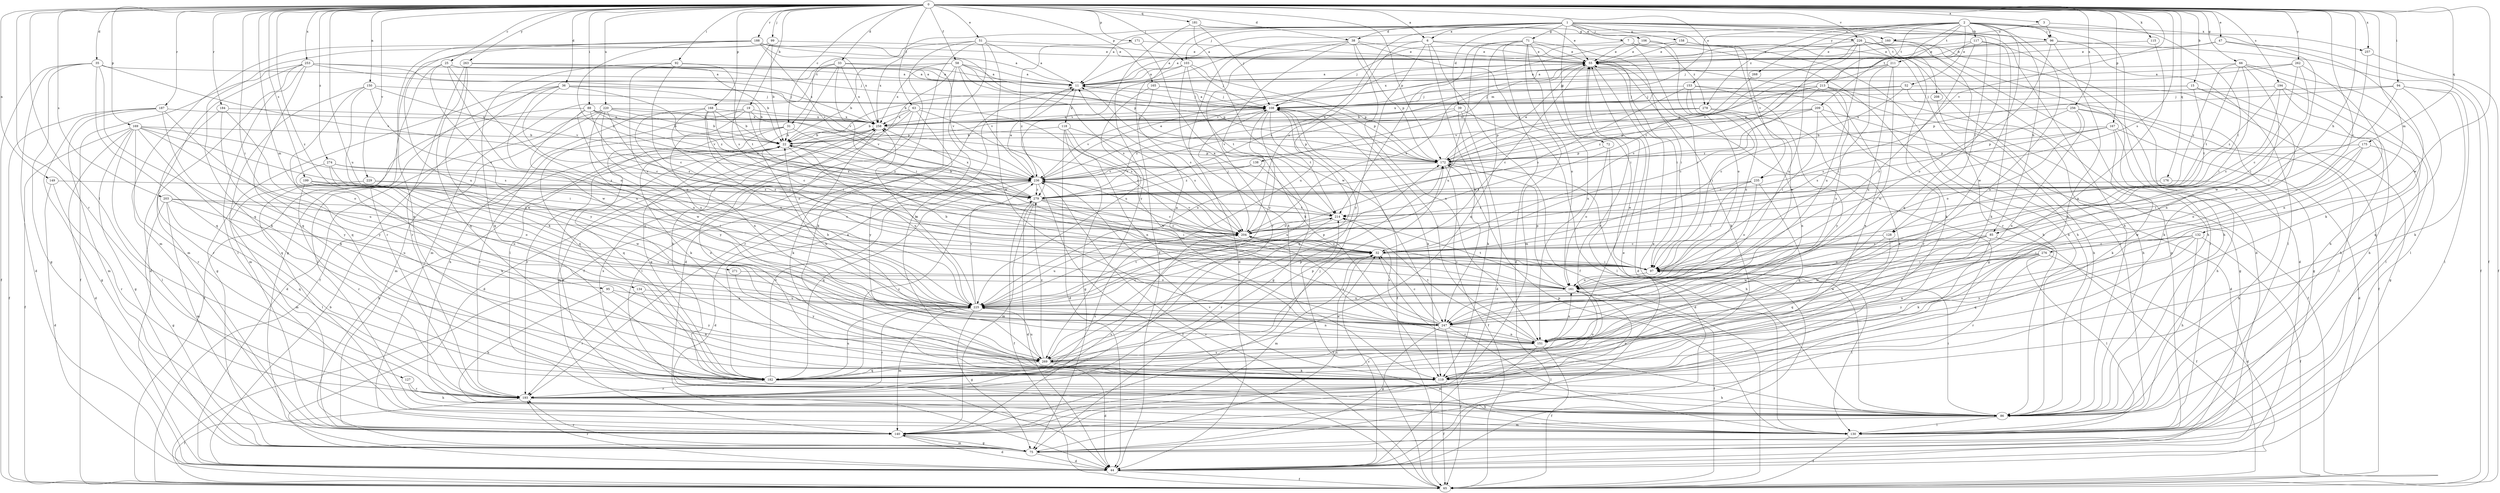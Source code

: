 strict digraph  {
0;
1;
2;
3;
6;
7;
11;
15;
19;
22;
25;
31;
32;
33;
35;
36;
38;
39;
44;
47;
51;
52;
55;
58;
63;
65;
66;
71;
72;
75;
85;
86;
88;
92;
94;
95;
96;
97;
99;
103;
106;
108;
115;
117;
118;
119;
127;
128;
130;
132;
134;
138;
140;
149;
150;
151;
153;
158;
160;
161;
165;
167;
168;
169;
171;
172;
175;
176;
181;
182;
184;
187;
188;
193;
194;
199;
203;
204;
208;
209;
211;
213;
214;
220;
225;
226;
229;
235;
236;
247;
253;
256;
257;
258;
262;
263;
268;
269;
271;
274;
276;
278;
279;
0 -> 3  [label=a];
0 -> 6  [label=a];
0 -> 15  [label=b];
0 -> 19  [label=b];
0 -> 25  [label=c];
0 -> 31  [label=c];
0 -> 33  [label=d];
0 -> 35  [label=d];
0 -> 36  [label=d];
0 -> 38  [label=d];
0 -> 47  [label=e];
0 -> 51  [label=e];
0 -> 58  [label=f];
0 -> 63  [label=f];
0 -> 66  [label=g];
0 -> 85  [label=h];
0 -> 88  [label=i];
0 -> 92  [label=i];
0 -> 94  [label=i];
0 -> 95  [label=i];
0 -> 99  [label=j];
0 -> 103  [label=j];
0 -> 115  [label=k];
0 -> 127  [label=l];
0 -> 132  [label=m];
0 -> 134  [label=m];
0 -> 149  [label=n];
0 -> 150  [label=n];
0 -> 153  [label=o];
0 -> 165  [label=p];
0 -> 167  [label=p];
0 -> 168  [label=p];
0 -> 169  [label=p];
0 -> 171  [label=p];
0 -> 172  [label=p];
0 -> 175  [label=q];
0 -> 176  [label=q];
0 -> 181  [label=q];
0 -> 184  [label=r];
0 -> 187  [label=r];
0 -> 188  [label=r];
0 -> 193  [label=r];
0 -> 194  [label=s];
0 -> 199  [label=s];
0 -> 203  [label=s];
0 -> 204  [label=s];
0 -> 220  [label=u];
0 -> 225  [label=u];
0 -> 226  [label=v];
0 -> 229  [label=v];
0 -> 235  [label=v];
0 -> 247  [label=w];
0 -> 253  [label=x];
0 -> 256  [label=x];
0 -> 257  [label=x];
0 -> 262  [label=y];
0 -> 263  [label=y];
0 -> 271  [label=z];
0 -> 274  [label=z];
0 -> 276  [label=z];
1 -> 6  [label=a];
1 -> 7  [label=a];
1 -> 11  [label=a];
1 -> 31  [label=c];
1 -> 38  [label=d];
1 -> 39  [label=d];
1 -> 44  [label=d];
1 -> 71  [label=g];
1 -> 72  [label=g];
1 -> 85  [label=h];
1 -> 86  [label=h];
1 -> 96  [label=i];
1 -> 103  [label=j];
1 -> 106  [label=j];
1 -> 128  [label=l];
1 -> 158  [label=o];
1 -> 160  [label=o];
1 -> 204  [label=s];
1 -> 208  [label=t];
1 -> 235  [label=v];
2 -> 11  [label=a];
2 -> 44  [label=d];
2 -> 52  [label=e];
2 -> 65  [label=f];
2 -> 96  [label=i];
2 -> 117  [label=k];
2 -> 138  [label=m];
2 -> 151  [label=n];
2 -> 182  [label=q];
2 -> 209  [label=t];
2 -> 211  [label=t];
2 -> 213  [label=t];
2 -> 225  [label=u];
2 -> 247  [label=w];
2 -> 257  [label=x];
2 -> 268  [label=y];
2 -> 278  [label=z];
3 -> 96  [label=i];
3 -> 128  [label=l];
3 -> 160  [label=o];
6 -> 55  [label=e];
6 -> 65  [label=f];
6 -> 97  [label=i];
6 -> 225  [label=u];
6 -> 236  [label=v];
6 -> 247  [label=w];
6 -> 269  [label=y];
7 -> 55  [label=e];
7 -> 86  [label=h];
7 -> 97  [label=i];
7 -> 108  [label=j];
7 -> 278  [label=z];
11 -> 108  [label=j];
11 -> 118  [label=k];
11 -> 193  [label=r];
15 -> 86  [label=h];
15 -> 108  [label=j];
15 -> 119  [label=k];
15 -> 214  [label=t];
15 -> 258  [label=x];
19 -> 86  [label=h];
19 -> 151  [label=n];
19 -> 182  [label=q];
19 -> 204  [label=s];
19 -> 236  [label=v];
19 -> 258  [label=x];
22 -> 172  [label=p];
22 -> 182  [label=q];
22 -> 225  [label=u];
22 -> 279  [label=z];
25 -> 11  [label=a];
25 -> 22  [label=b];
25 -> 161  [label=o];
25 -> 193  [label=r];
25 -> 247  [label=w];
25 -> 269  [label=y];
31 -> 22  [label=b];
31 -> 97  [label=i];
31 -> 119  [label=k];
31 -> 182  [label=q];
31 -> 193  [label=r];
32 -> 97  [label=i];
32 -> 140  [label=m];
33 -> 11  [label=a];
33 -> 65  [label=f];
33 -> 97  [label=i];
33 -> 130  [label=l];
33 -> 140  [label=m];
33 -> 236  [label=v];
33 -> 258  [label=x];
35 -> 11  [label=a];
35 -> 44  [label=d];
35 -> 65  [label=f];
35 -> 75  [label=g];
35 -> 119  [label=k];
35 -> 182  [label=q];
35 -> 236  [label=v];
36 -> 22  [label=b];
36 -> 32  [label=c];
36 -> 75  [label=g];
36 -> 108  [label=j];
36 -> 130  [label=l];
36 -> 225  [label=u];
36 -> 279  [label=z];
38 -> 44  [label=d];
38 -> 55  [label=e];
38 -> 97  [label=i];
38 -> 151  [label=n];
38 -> 172  [label=p];
38 -> 193  [label=r];
38 -> 269  [label=y];
39 -> 44  [label=d];
39 -> 119  [label=k];
39 -> 130  [label=l];
39 -> 258  [label=x];
39 -> 279  [label=z];
44 -> 22  [label=b];
44 -> 32  [label=c];
44 -> 65  [label=f];
44 -> 193  [label=r];
47 -> 55  [label=e];
47 -> 108  [label=j];
47 -> 119  [label=k];
47 -> 247  [label=w];
51 -> 11  [label=a];
51 -> 44  [label=d];
51 -> 55  [label=e];
51 -> 65  [label=f];
51 -> 119  [label=k];
51 -> 247  [label=w];
51 -> 258  [label=x];
52 -> 22  [label=b];
52 -> 32  [label=c];
52 -> 65  [label=f];
52 -> 75  [label=g];
52 -> 108  [label=j];
55 -> 11  [label=a];
55 -> 32  [label=c];
55 -> 44  [label=d];
55 -> 75  [label=g];
55 -> 119  [label=k];
55 -> 279  [label=z];
58 -> 11  [label=a];
58 -> 22  [label=b];
58 -> 86  [label=h];
58 -> 108  [label=j];
58 -> 119  [label=k];
58 -> 172  [label=p];
58 -> 204  [label=s];
58 -> 236  [label=v];
58 -> 258  [label=x];
63 -> 22  [label=b];
63 -> 32  [label=c];
63 -> 44  [label=d];
63 -> 130  [label=l];
63 -> 204  [label=s];
63 -> 258  [label=x];
63 -> 269  [label=y];
65 -> 214  [label=t];
65 -> 236  [label=v];
66 -> 11  [label=a];
66 -> 86  [label=h];
66 -> 97  [label=i];
66 -> 130  [label=l];
66 -> 151  [label=n];
66 -> 214  [label=t];
66 -> 279  [label=z];
71 -> 44  [label=d];
71 -> 55  [label=e];
71 -> 97  [label=i];
71 -> 140  [label=m];
71 -> 151  [label=n];
71 -> 161  [label=o];
71 -> 182  [label=q];
71 -> 214  [label=t];
71 -> 225  [label=u];
72 -> 44  [label=d];
72 -> 161  [label=o];
72 -> 172  [label=p];
75 -> 22  [label=b];
75 -> 32  [label=c];
75 -> 44  [label=d];
75 -> 140  [label=m];
75 -> 193  [label=r];
85 -> 32  [label=c];
85 -> 65  [label=f];
85 -> 119  [label=k];
85 -> 161  [label=o];
85 -> 247  [label=w];
86 -> 22  [label=b];
86 -> 32  [label=c];
86 -> 55  [label=e];
86 -> 97  [label=i];
86 -> 130  [label=l];
86 -> 140  [label=m];
86 -> 258  [label=x];
88 -> 22  [label=b];
88 -> 65  [label=f];
88 -> 204  [label=s];
88 -> 225  [label=u];
88 -> 236  [label=v];
88 -> 247  [label=w];
88 -> 258  [label=x];
92 -> 11  [label=a];
92 -> 32  [label=c];
92 -> 182  [label=q];
92 -> 214  [label=t];
92 -> 225  [label=u];
94 -> 97  [label=i];
94 -> 108  [label=j];
94 -> 119  [label=k];
94 -> 130  [label=l];
94 -> 172  [label=p];
94 -> 182  [label=q];
95 -> 86  [label=h];
95 -> 225  [label=u];
95 -> 269  [label=y];
96 -> 55  [label=e];
96 -> 65  [label=f];
96 -> 119  [label=k];
96 -> 130  [label=l];
96 -> 161  [label=o];
96 -> 258  [label=x];
97 -> 130  [label=l];
97 -> 161  [label=o];
99 -> 22  [label=b];
99 -> 55  [label=e];
99 -> 75  [label=g];
99 -> 182  [label=q];
99 -> 204  [label=s];
103 -> 11  [label=a];
103 -> 22  [label=b];
103 -> 108  [label=j];
103 -> 119  [label=k];
103 -> 172  [label=p];
103 -> 214  [label=t];
106 -> 55  [label=e];
106 -> 86  [label=h];
106 -> 161  [label=o];
106 -> 236  [label=v];
106 -> 247  [label=w];
108 -> 11  [label=a];
108 -> 65  [label=f];
108 -> 75  [label=g];
108 -> 119  [label=k];
108 -> 182  [label=q];
108 -> 214  [label=t];
108 -> 225  [label=u];
108 -> 236  [label=v];
108 -> 258  [label=x];
115 -> 55  [label=e];
115 -> 151  [label=n];
117 -> 55  [label=e];
117 -> 86  [label=h];
117 -> 119  [label=k];
117 -> 161  [label=o];
117 -> 236  [label=v];
118 -> 22  [label=b];
118 -> 44  [label=d];
118 -> 75  [label=g];
118 -> 151  [label=n];
118 -> 204  [label=s];
118 -> 247  [label=w];
119 -> 55  [label=e];
119 -> 65  [label=f];
119 -> 161  [label=o];
119 -> 258  [label=x];
127 -> 86  [label=h];
127 -> 193  [label=r];
128 -> 32  [label=c];
128 -> 182  [label=q];
128 -> 247  [label=w];
130 -> 65  [label=f];
130 -> 172  [label=p];
130 -> 236  [label=v];
132 -> 32  [label=c];
132 -> 65  [label=f];
132 -> 86  [label=h];
132 -> 97  [label=i];
132 -> 182  [label=q];
132 -> 269  [label=y];
134 -> 119  [label=k];
134 -> 193  [label=r];
134 -> 225  [label=u];
138 -> 225  [label=u];
138 -> 236  [label=v];
138 -> 279  [label=z];
140 -> 44  [label=d];
140 -> 55  [label=e];
140 -> 75  [label=g];
140 -> 108  [label=j];
140 -> 204  [label=s];
149 -> 44  [label=d];
149 -> 193  [label=r];
149 -> 279  [label=z];
150 -> 108  [label=j];
150 -> 140  [label=m];
150 -> 182  [label=q];
150 -> 204  [label=s];
150 -> 236  [label=v];
150 -> 247  [label=w];
151 -> 22  [label=b];
151 -> 55  [label=e];
151 -> 65  [label=f];
151 -> 108  [label=j];
151 -> 140  [label=m];
151 -> 161  [label=o];
151 -> 204  [label=s];
151 -> 214  [label=t];
151 -> 269  [label=y];
153 -> 97  [label=i];
153 -> 108  [label=j];
153 -> 161  [label=o];
153 -> 193  [label=r];
153 -> 204  [label=s];
153 -> 269  [label=y];
158 -> 11  [label=a];
158 -> 55  [label=e];
158 -> 86  [label=h];
158 -> 130  [label=l];
160 -> 11  [label=a];
160 -> 55  [label=e];
160 -> 130  [label=l];
160 -> 193  [label=r];
161 -> 22  [label=b];
161 -> 65  [label=f];
161 -> 172  [label=p];
161 -> 204  [label=s];
161 -> 214  [label=t];
161 -> 225  [label=u];
165 -> 108  [label=j];
165 -> 172  [label=p];
165 -> 204  [label=s];
165 -> 225  [label=u];
167 -> 22  [label=b];
167 -> 44  [label=d];
167 -> 86  [label=h];
167 -> 119  [label=k];
167 -> 172  [label=p];
167 -> 204  [label=s];
168 -> 22  [label=b];
168 -> 32  [label=c];
168 -> 97  [label=i];
168 -> 161  [label=o];
168 -> 225  [label=u];
168 -> 258  [label=x];
168 -> 279  [label=z];
169 -> 22  [label=b];
169 -> 44  [label=d];
169 -> 65  [label=f];
169 -> 75  [label=g];
169 -> 97  [label=i];
169 -> 130  [label=l];
169 -> 182  [label=q];
169 -> 193  [label=r];
169 -> 204  [label=s];
169 -> 225  [label=u];
171 -> 55  [label=e];
171 -> 119  [label=k];
171 -> 279  [label=z];
172 -> 55  [label=e];
172 -> 65  [label=f];
172 -> 86  [label=h];
172 -> 236  [label=v];
175 -> 97  [label=i];
175 -> 130  [label=l];
175 -> 161  [label=o];
175 -> 172  [label=p];
175 -> 247  [label=w];
176 -> 86  [label=h];
176 -> 279  [label=z];
181 -> 55  [label=e];
181 -> 108  [label=j];
181 -> 247  [label=w];
181 -> 269  [label=y];
181 -> 226  [label=g];
182 -> 11  [label=a];
182 -> 55  [label=e];
182 -> 86  [label=h];
182 -> 172  [label=p];
182 -> 193  [label=r];
182 -> 225  [label=u];
182 -> 236  [label=v];
182 -> 279  [label=z];
184 -> 161  [label=o];
184 -> 193  [label=r];
184 -> 258  [label=x];
184 -> 269  [label=y];
187 -> 65  [label=f];
187 -> 75  [label=g];
187 -> 119  [label=k];
187 -> 140  [label=m];
187 -> 258  [label=x];
187 -> 269  [label=y];
188 -> 11  [label=a];
188 -> 55  [label=e];
188 -> 140  [label=m];
188 -> 172  [label=p];
188 -> 182  [label=q];
188 -> 225  [label=u];
188 -> 236  [label=v];
188 -> 258  [label=x];
188 -> 279  [label=z];
193 -> 65  [label=f];
193 -> 86  [label=h];
193 -> 161  [label=o];
193 -> 204  [label=s];
194 -> 32  [label=c];
194 -> 86  [label=h];
194 -> 108  [label=j];
194 -> 130  [label=l];
194 -> 279  [label=z];
199 -> 97  [label=i];
199 -> 161  [label=o];
199 -> 193  [label=r];
199 -> 225  [label=u];
199 -> 279  [label=z];
203 -> 32  [label=c];
203 -> 75  [label=g];
203 -> 140  [label=m];
203 -> 182  [label=q];
203 -> 214  [label=t];
203 -> 225  [label=u];
204 -> 32  [label=c];
204 -> 55  [label=e];
204 -> 108  [label=j];
204 -> 225  [label=u];
204 -> 236  [label=v];
208 -> 86  [label=h];
209 -> 44  [label=d];
209 -> 65  [label=f];
209 -> 97  [label=i];
209 -> 172  [label=p];
209 -> 258  [label=x];
209 -> 279  [label=z];
211 -> 11  [label=a];
211 -> 97  [label=i];
211 -> 172  [label=p];
211 -> 225  [label=u];
211 -> 247  [label=w];
213 -> 32  [label=c];
213 -> 75  [label=g];
213 -> 86  [label=h];
213 -> 108  [label=j];
213 -> 225  [label=u];
213 -> 236  [label=v];
213 -> 279  [label=z];
214 -> 11  [label=a];
214 -> 193  [label=r];
214 -> 204  [label=s];
220 -> 22  [label=b];
220 -> 44  [label=d];
220 -> 97  [label=i];
220 -> 140  [label=m];
220 -> 172  [label=p];
220 -> 225  [label=u];
220 -> 258  [label=x];
220 -> 269  [label=y];
225 -> 32  [label=c];
225 -> 75  [label=g];
225 -> 140  [label=m];
225 -> 151  [label=n];
225 -> 172  [label=p];
225 -> 193  [label=r];
225 -> 214  [label=t];
225 -> 236  [label=v];
225 -> 247  [label=w];
225 -> 258  [label=x];
226 -> 32  [label=c];
226 -> 44  [label=d];
226 -> 55  [label=e];
226 -> 75  [label=g];
226 -> 86  [label=h];
226 -> 119  [label=k];
226 -> 214  [label=t];
226 -> 225  [label=u];
229 -> 32  [label=c];
229 -> 130  [label=l];
229 -> 140  [label=m];
229 -> 279  [label=z];
235 -> 97  [label=i];
235 -> 161  [label=o];
235 -> 182  [label=q];
235 -> 204  [label=s];
235 -> 279  [label=z];
236 -> 11  [label=a];
236 -> 32  [label=c];
236 -> 44  [label=d];
236 -> 55  [label=e];
236 -> 65  [label=f];
236 -> 182  [label=q];
236 -> 279  [label=z];
247 -> 11  [label=a];
247 -> 22  [label=b];
247 -> 32  [label=c];
247 -> 65  [label=f];
247 -> 75  [label=g];
247 -> 130  [label=l];
247 -> 151  [label=n];
247 -> 204  [label=s];
253 -> 11  [label=a];
253 -> 44  [label=d];
253 -> 65  [label=f];
253 -> 130  [label=l];
253 -> 140  [label=m];
253 -> 182  [label=q];
253 -> 236  [label=v];
253 -> 258  [label=x];
256 -> 75  [label=g];
256 -> 130  [label=l];
256 -> 151  [label=n];
256 -> 161  [label=o];
256 -> 204  [label=s];
256 -> 258  [label=x];
257 -> 65  [label=f];
257 -> 247  [label=w];
258 -> 22  [label=b];
258 -> 108  [label=j];
258 -> 119  [label=k];
258 -> 140  [label=m];
258 -> 172  [label=p];
258 -> 193  [label=r];
262 -> 11  [label=a];
262 -> 32  [label=c];
262 -> 97  [label=i];
262 -> 108  [label=j];
262 -> 151  [label=n];
263 -> 11  [label=a];
263 -> 108  [label=j];
263 -> 119  [label=k];
263 -> 182  [label=q];
263 -> 193  [label=r];
268 -> 172  [label=p];
269 -> 32  [label=c];
269 -> 44  [label=d];
269 -> 119  [label=k];
269 -> 172  [label=p];
269 -> 182  [label=q];
269 -> 225  [label=u];
269 -> 279  [label=z];
271 -> 161  [label=o];
271 -> 269  [label=y];
274 -> 119  [label=k];
274 -> 236  [label=v];
274 -> 247  [label=w];
274 -> 269  [label=y];
274 -> 279  [label=z];
276 -> 44  [label=d];
276 -> 97  [label=i];
276 -> 130  [label=l];
276 -> 151  [label=n];
276 -> 193  [label=r];
276 -> 247  [label=w];
276 -> 269  [label=y];
278 -> 119  [label=k];
278 -> 151  [label=n];
278 -> 172  [label=p];
278 -> 236  [label=v];
278 -> 258  [label=x];
279 -> 22  [label=b];
279 -> 32  [label=c];
279 -> 44  [label=d];
279 -> 65  [label=f];
279 -> 97  [label=i];
279 -> 140  [label=m];
279 -> 214  [label=t];
279 -> 258  [label=x];
}
